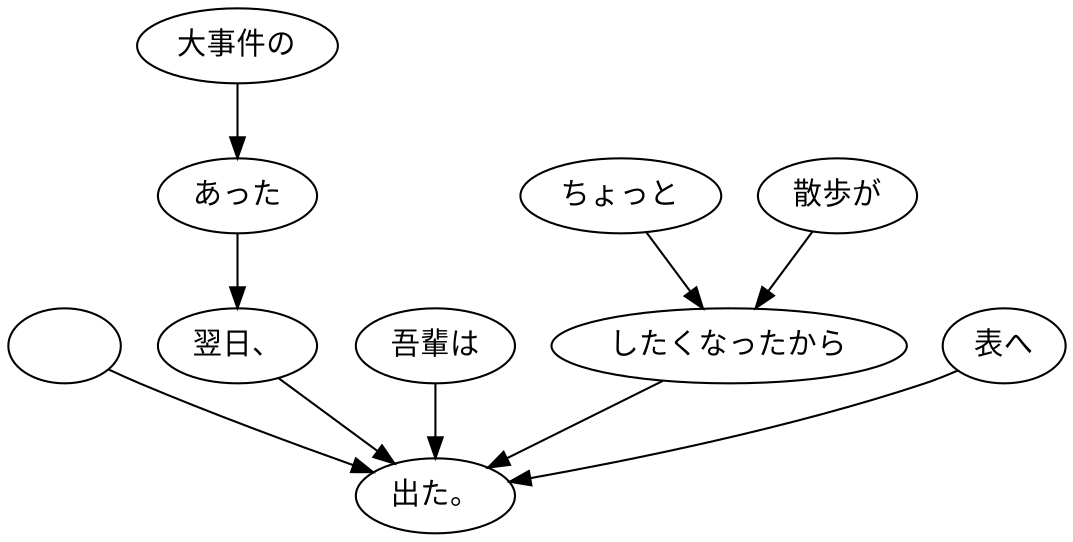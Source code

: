 digraph graph5217 {
	node0 [label="　"];
	node1 [label="大事件の"];
	node2 [label="あった"];
	node3 [label="翌日、"];
	node4 [label="吾輩は"];
	node5 [label="ちょっと"];
	node6 [label="散歩が"];
	node7 [label="したくなったから"];
	node8 [label="表へ"];
	node9 [label="出た。"];
	node0 -> node9;
	node1 -> node2;
	node2 -> node3;
	node3 -> node9;
	node4 -> node9;
	node5 -> node7;
	node6 -> node7;
	node7 -> node9;
	node8 -> node9;
}
